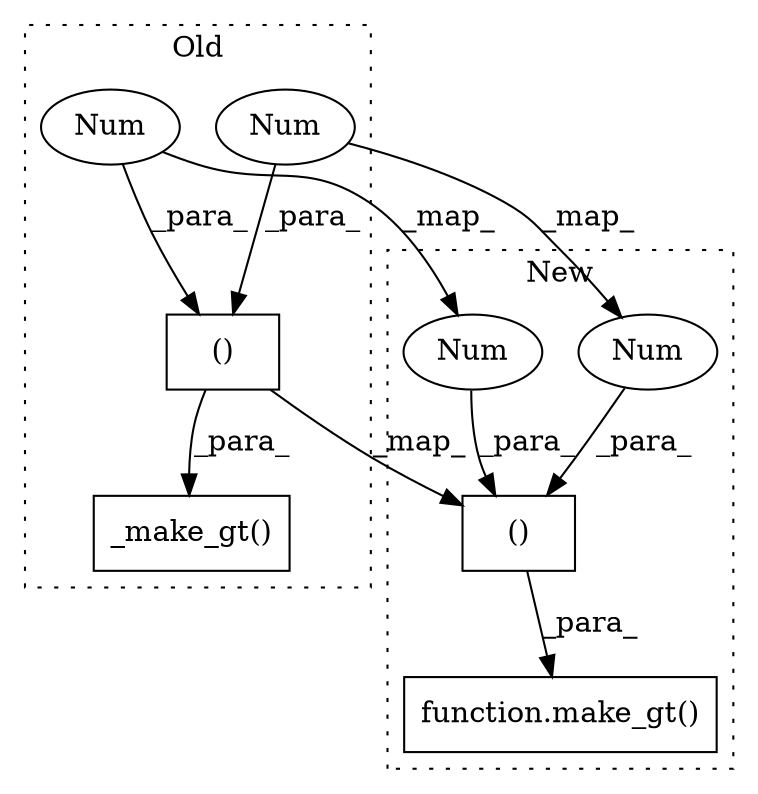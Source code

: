 digraph G {
subgraph cluster0 {
1 [label="_make_gt()" a="75" s="3767,3791" l="14,1" shape="box"];
4 [label="()" a="54" s="3785" l="5" shape="box"];
6 [label="Num" a="76" s="3782" l="3" shape="ellipse"];
8 [label="Num" a="76" s="3787" l="3" shape="ellipse"];
label = "Old";
style="dotted";
}
subgraph cluster1 {
2 [label="function.make_gt()" a="75" s="3339,3357" l="8,48" shape="box"];
3 [label="()" a="54" s="3351" l="5" shape="box"];
5 [label="Num" a="76" s="3348" l="3" shape="ellipse"];
7 [label="Num" a="76" s="3353" l="3" shape="ellipse"];
label = "New";
style="dotted";
}
3 -> 2 [label="_para_"];
4 -> 1 [label="_para_"];
4 -> 3 [label="_map_"];
5 -> 3 [label="_para_"];
6 -> 4 [label="_para_"];
6 -> 5 [label="_map_"];
7 -> 3 [label="_para_"];
8 -> 4 [label="_para_"];
8 -> 7 [label="_map_"];
}
